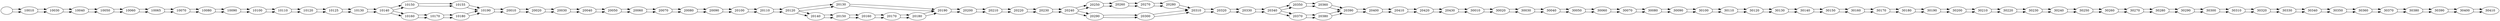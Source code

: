 digraph "20200903questtutorial" {
	""
	"" -> 10010
	10010
	"" -> 10010
	10010 -> 10030
	10030
	10010 -> 10030
	10030 -> 10040
	10040
	10030 -> 10040
	10040 -> 10050
	10050
	10040 -> 10050
	10050 -> 10060
	10060
	10050 -> 10060
	10060 -> 10065
	10065
	10060 -> 10065
	10065 -> 10070
	10070
	10065 -> 10070
	10070 -> 10080
	10080
	10070 -> 10080
	10080 -> 10090
	10090
	10080 -> 10090
	10090 -> 10100
	10100
	10090 -> 10100
	10100 -> 10110
	10110
	10100 -> 10110
	10110 -> 10120
	10120
	10110 -> 10120
	10120 -> 10125
	10125
	10120 -> 10125
	10125 -> 10130
	10130
	10125 -> 10130
	10130 -> 10140
	10140
	10130 -> 10140
	10140 -> 10150
	10150
	10140 -> 10150
	10150 -> 10155
	10155
	10150 -> 10155
	10140 -> 10160
	10160
	10140 -> 10160
	10160 -> 10170
	10170
	10160 -> 10170
	10170 -> 10180
	10180
	10170 -> 10180
	10155 -> 10190
	10190
	10155 -> 10190
	10180 -> 10190
	10180 -> 10190
	10190 -> 20010
	20010
	10190 -> 20010
	20010 -> 20020
	20020
	20010 -> 20020
	20020 -> 20030
	20030
	20020 -> 20030
	20030 -> 20040
	20040
	20030 -> 20040
	20040 -> 20050
	20050
	20040 -> 20050
	20050 -> 20060
	20060
	20050 -> 20060
	20060 -> 20070
	20070
	20060 -> 20070
	20070 -> 20080
	20080
	20070 -> 20080
	20080 -> 20090
	20090
	20080 -> 20090
	20090 -> 20100
	20100
	20090 -> 20100
	20100 -> 20110
	20110
	20100 -> 20110
	20110 -> 20120
	20120
	20110 -> 20120
	20120 -> 20130
	20130
	20120 -> 20130
	20120 -> 20140
	20140
	20120 -> 20140
	20140 -> 20150
	20150
	20140 -> 20150
	20150 -> 20160
	20160
	20150 -> 20160
	20160 -> 20170
	20170
	20160 -> 20170
	20170 -> 20180
	20180
	20170 -> 20180
	20180 -> 20190
	20190
	20180 -> 20190
	20130 -> 20190
	20130 -> 20190
	20190 -> 20200
	20200
	20190 -> 20200
	20200 -> 20210
	20210
	20200 -> 20210
	20210 -> 20220
	20220
	20210 -> 20220
	20220 -> 20230
	20230
	20220 -> 20230
	20230 -> 20240
	20240
	20230 -> 20240
	20240 -> 20250
	20250
	20240 -> 20250
	20250 -> 20260
	20260
	20250 -> 20260
	20260 -> 20270
	20270
	20260 -> 20270
	20270 -> 20280
	20280
	20270 -> 20280
	20240 -> 20290
	20290
	20240 -> 20290
	20290 -> 20300
	20300
	20290 -> 20300
	20280 -> 20310
	20310
	20280 -> 20310
	20300 -> 20310
	20300 -> 20310
	20310 -> 20320
	20320
	20310 -> 20320
	20320 -> 20330
	20330
	20320 -> 20330
	20330 -> 20340
	20340
	20330 -> 20340
	20340 -> 20350
	20350
	20340 -> 20350
	20350 -> 20360
	20360
	20350 -> 20360
	20340 -> 20370
	20370
	20340 -> 20370
	20370 -> 20380
	20380
	20370 -> 20380
	20360 -> 20390
	20390
	20360 -> 20390
	20380 -> 20390
	20380 -> 20390
	20390 -> 20400
	20400
	20390 -> 20400
	20400 -> 20410
	20410
	20400 -> 20410
	20410 -> 20420
	20420
	20410 -> 20420
	20420 -> 20430
	20430
	20420 -> 20430
	20430 -> 30010
	30010
	20430 -> 30010
	30010 -> 30020
	30020
	30010 -> 30020
	30020 -> 30030
	30030
	30020 -> 30030
	30030 -> 30040
	30040
	30030 -> 30040
	30040 -> 30050
	30050
	30040 -> 30050
	30050 -> 30060
	30060
	30050 -> 30060
	30060 -> 30070
	30070
	30060 -> 30070
	30070 -> 30080
	30080
	30070 -> 30080
	30080 -> 30090
	30090
	30080 -> 30090
	30090 -> 30100
	30100
	30090 -> 30100
	30100 -> 30110
	30110
	30100 -> 30110
	30110 -> 30120
	30120
	30110 -> 30120
	30120 -> 30130
	30130
	30120 -> 30130
	30130 -> 30140
	30140
	30130 -> 30140
	30140 -> 30150
	30150
	30140 -> 30150
	30150 -> 30160
	30160
	30150 -> 30160
	30160 -> 30170
	30170
	30160 -> 30170
	30170 -> 30180
	30180
	30170 -> 30180
	30180 -> 30190
	30190
	30180 -> 30190
	30190 -> 30200
	30200
	30190 -> 30200
	30200 -> 30210
	30210
	30200 -> 30210
	30210 -> 30220
	30220
	30210 -> 30220
	30220 -> 30230
	30230
	30220 -> 30230
	30230 -> 30240
	30240
	30230 -> 30240
	30240 -> 30250
	30250
	30240 -> 30250
	30250 -> 30260
	30260
	30250 -> 30260
	30260 -> 30270
	30270
	30260 -> 30270
	30270 -> 30280
	30280
	30270 -> 30280
	30280 -> 30290
	30290
	30280 -> 30290
	30290 -> 30300
	30300
	30290 -> 30300
	30300 -> 30310
	30310
	30300 -> 30310
	30310 -> 30320
	30320
	30310 -> 30320
	30320 -> 30330
	30330
	30320 -> 30330
	30330 -> 30340
	30340
	30330 -> 30340
	30340 -> 30350
	30350
	30340 -> 30350
	30350 -> 30360
	30360
	30350 -> 30360
	30360 -> 30370
	30370
	30360 -> 30370
	30370 -> 30380
	30380
	30370 -> 30380
	30380 -> 30390
	30390
	30380 -> 30390
	30390 -> 30400
	30400
	30390 -> 30400
	30400 -> 30410
	30410
	30400 -> 30410
	rankdir=LR
}
